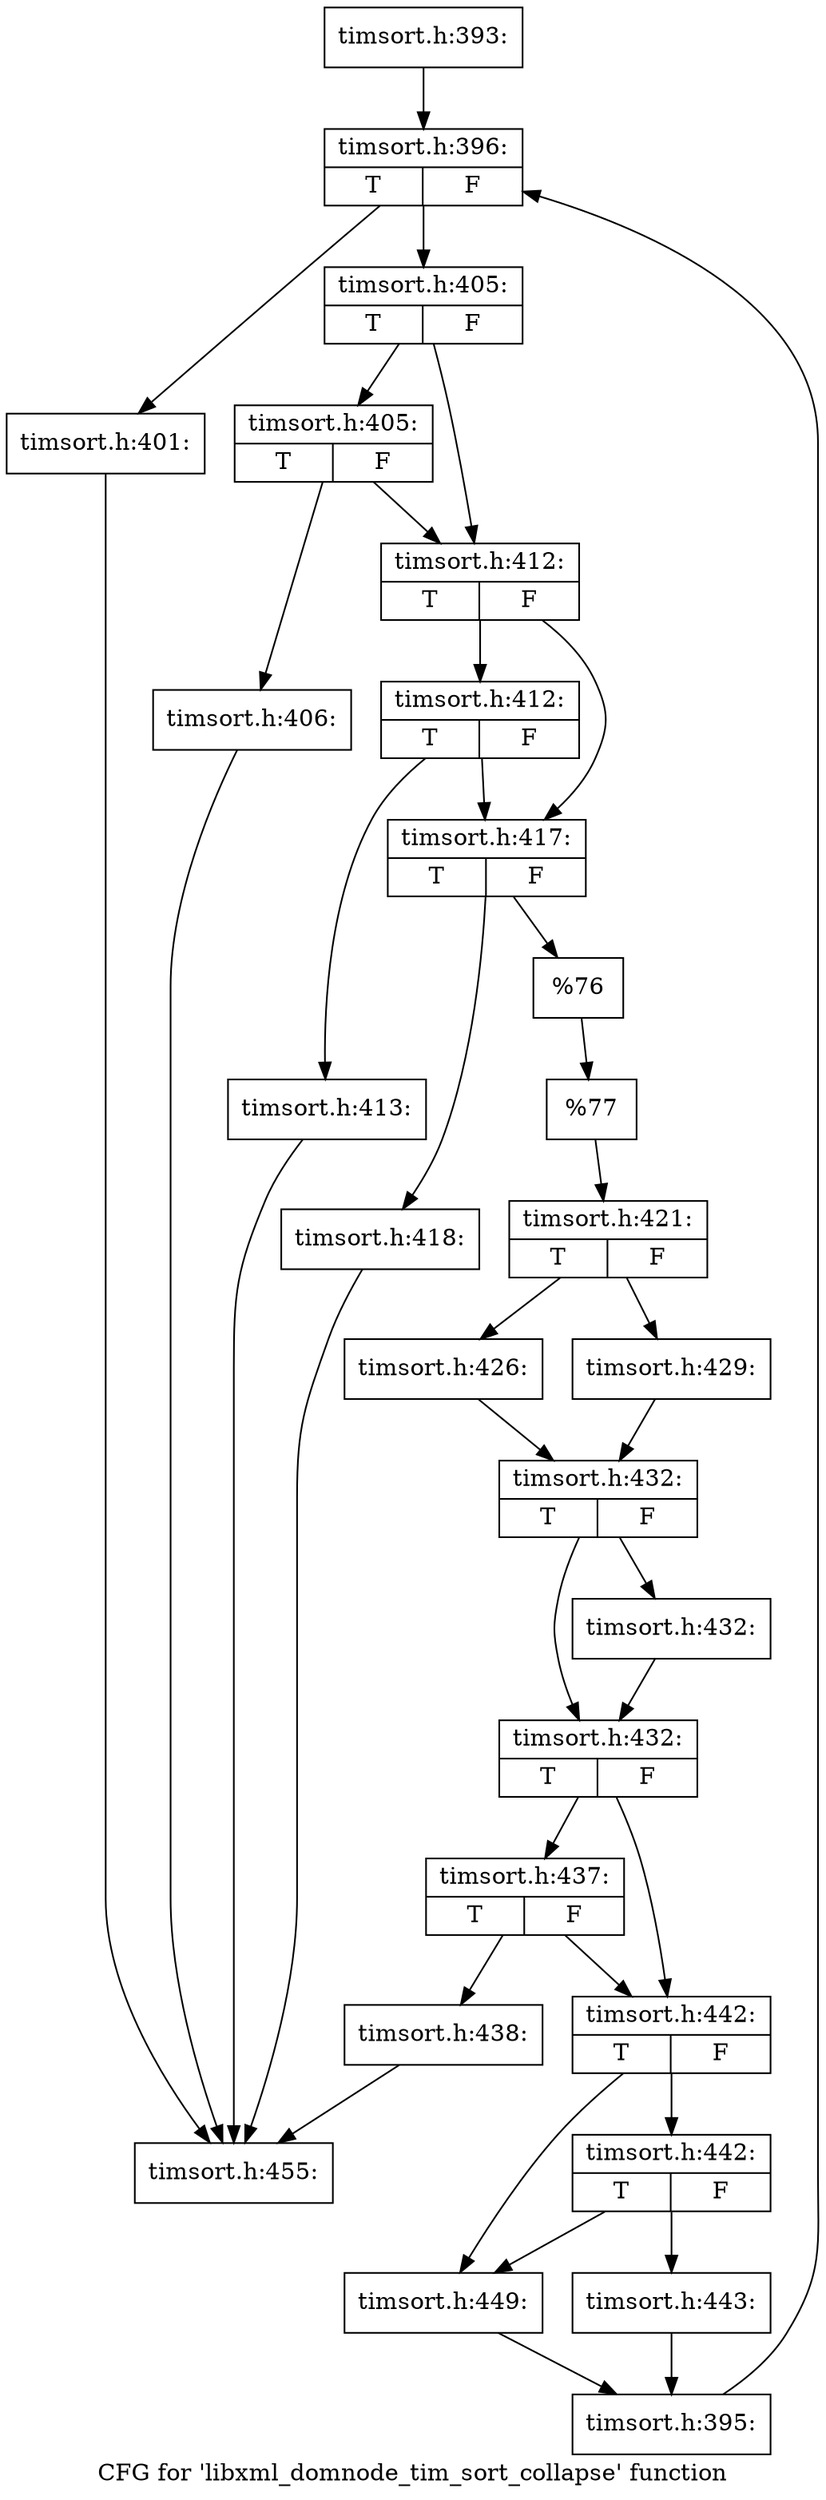 digraph "CFG for 'libxml_domnode_tim_sort_collapse' function" {
	label="CFG for 'libxml_domnode_tim_sort_collapse' function";

	Node0x4cf4980 [shape=record,label="{timsort.h:393:}"];
	Node0x4cf4980 -> Node0x4cf6030;
	Node0x4cf6030 [shape=record,label="{timsort.h:396:|{<s0>T|<s1>F}}"];
	Node0x4cf6030 -> Node0x4cf7750;
	Node0x4cf6030 -> Node0x4cf77a0;
	Node0x4cf7750 [shape=record,label="{timsort.h:401:}"];
	Node0x4cf7750 -> Node0x4cf5fb0;
	Node0x4cf77a0 [shape=record,label="{timsort.h:405:|{<s0>T|<s1>F}}"];
	Node0x4cf77a0 -> Node0x4cf7c90;
	Node0x4cf77a0 -> Node0x4cf7c40;
	Node0x4cf7c90 [shape=record,label="{timsort.h:405:|{<s0>T|<s1>F}}"];
	Node0x4cf7c90 -> Node0x4cf7ba0;
	Node0x4cf7c90 -> Node0x4cf7c40;
	Node0x4cf7ba0 [shape=record,label="{timsort.h:406:}"];
	Node0x4cf7ba0 -> Node0x4cf5fb0;
	Node0x4cf7c40 [shape=record,label="{timsort.h:412:|{<s0>T|<s1>F}}"];
	Node0x4cf7c40 -> Node0x4cf9430;
	Node0x4cf7c40 -> Node0x4cf93e0;
	Node0x4cf9430 [shape=record,label="{timsort.h:412:|{<s0>T|<s1>F}}"];
	Node0x4cf9430 -> Node0x4cf9340;
	Node0x4cf9430 -> Node0x4cf93e0;
	Node0x4cf9340 [shape=record,label="{timsort.h:413:}"];
	Node0x4cf9340 -> Node0x4cf5fb0;
	Node0x4cf93e0 [shape=record,label="{timsort.h:417:|{<s0>T|<s1>F}}"];
	Node0x4cf93e0 -> Node0x4cfaa20;
	Node0x4cf93e0 -> Node0x4cfaa70;
	Node0x4cfaa20 [shape=record,label="{timsort.h:418:}"];
	Node0x4cfaa20 -> Node0x4cf5fb0;
	Node0x4cfaa70 [shape=record,label="{%76}"];
	Node0x4cfaa70 -> Node0x4cf9390;
	Node0x4cf9390 [shape=record,label="{%77}"];
	Node0x4cf9390 -> Node0x4cf7bf0;
	Node0x4cf7bf0 [shape=record,label="{timsort.h:421:|{<s0>T|<s1>F}}"];
	Node0x4cf7bf0 -> Node0x4cfbf70;
	Node0x4cf7bf0 -> Node0x4cfc010;
	Node0x4cfbf70 [shape=record,label="{timsort.h:426:}"];
	Node0x4cfbf70 -> Node0x4cfbfc0;
	Node0x4cfc010 [shape=record,label="{timsort.h:429:}"];
	Node0x4cfc010 -> Node0x4cfbfc0;
	Node0x4cfbfc0 [shape=record,label="{timsort.h:432:|{<s0>T|<s1>F}}"];
	Node0x4cfbfc0 -> Node0x4cfd010;
	Node0x4cfbfc0 -> Node0x4cfd060;
	Node0x4cfd060 [shape=record,label="{timsort.h:432:}"];
	Node0x4cfd060 -> Node0x4cfd010;
	Node0x4cfd010 [shape=record,label="{timsort.h:432:|{<s0>T|<s1>F}}"];
	Node0x4cfd010 -> Node0x4cfdec0;
	Node0x4cfd010 -> Node0x4cfdf10;
	Node0x4cfdf10 [shape=record,label="{timsort.h:437:|{<s0>T|<s1>F}}"];
	Node0x4cfdf10 -> Node0x4cfdec0;
	Node0x4cfdf10 -> Node0x4cfde70;
	Node0x4cfde70 [shape=record,label="{timsort.h:438:}"];
	Node0x4cfde70 -> Node0x4cf5fb0;
	Node0x4cfdec0 [shape=record,label="{timsort.h:442:|{<s0>T|<s1>F}}"];
	Node0x4cfdec0 -> Node0x4cfe5f0;
	Node0x4cfdec0 -> Node0x4cfe5a0;
	Node0x4cfe5f0 [shape=record,label="{timsort.h:442:|{<s0>T|<s1>F}}"];
	Node0x4cfe5f0 -> Node0x4cfe5a0;
	Node0x4cfe5f0 -> Node0x4cfe500;
	Node0x4cfe500 [shape=record,label="{timsort.h:443:}"];
	Node0x4cfe500 -> Node0x4cfe550;
	Node0x4cfe5a0 [shape=record,label="{timsort.h:449:}"];
	Node0x4cfe5a0 -> Node0x4cfe550;
	Node0x4cfe550 [shape=record,label="{timsort.h:395:}"];
	Node0x4cfe550 -> Node0x4cf6030;
	Node0x4cf5fb0 [shape=record,label="{timsort.h:455:}"];
}
